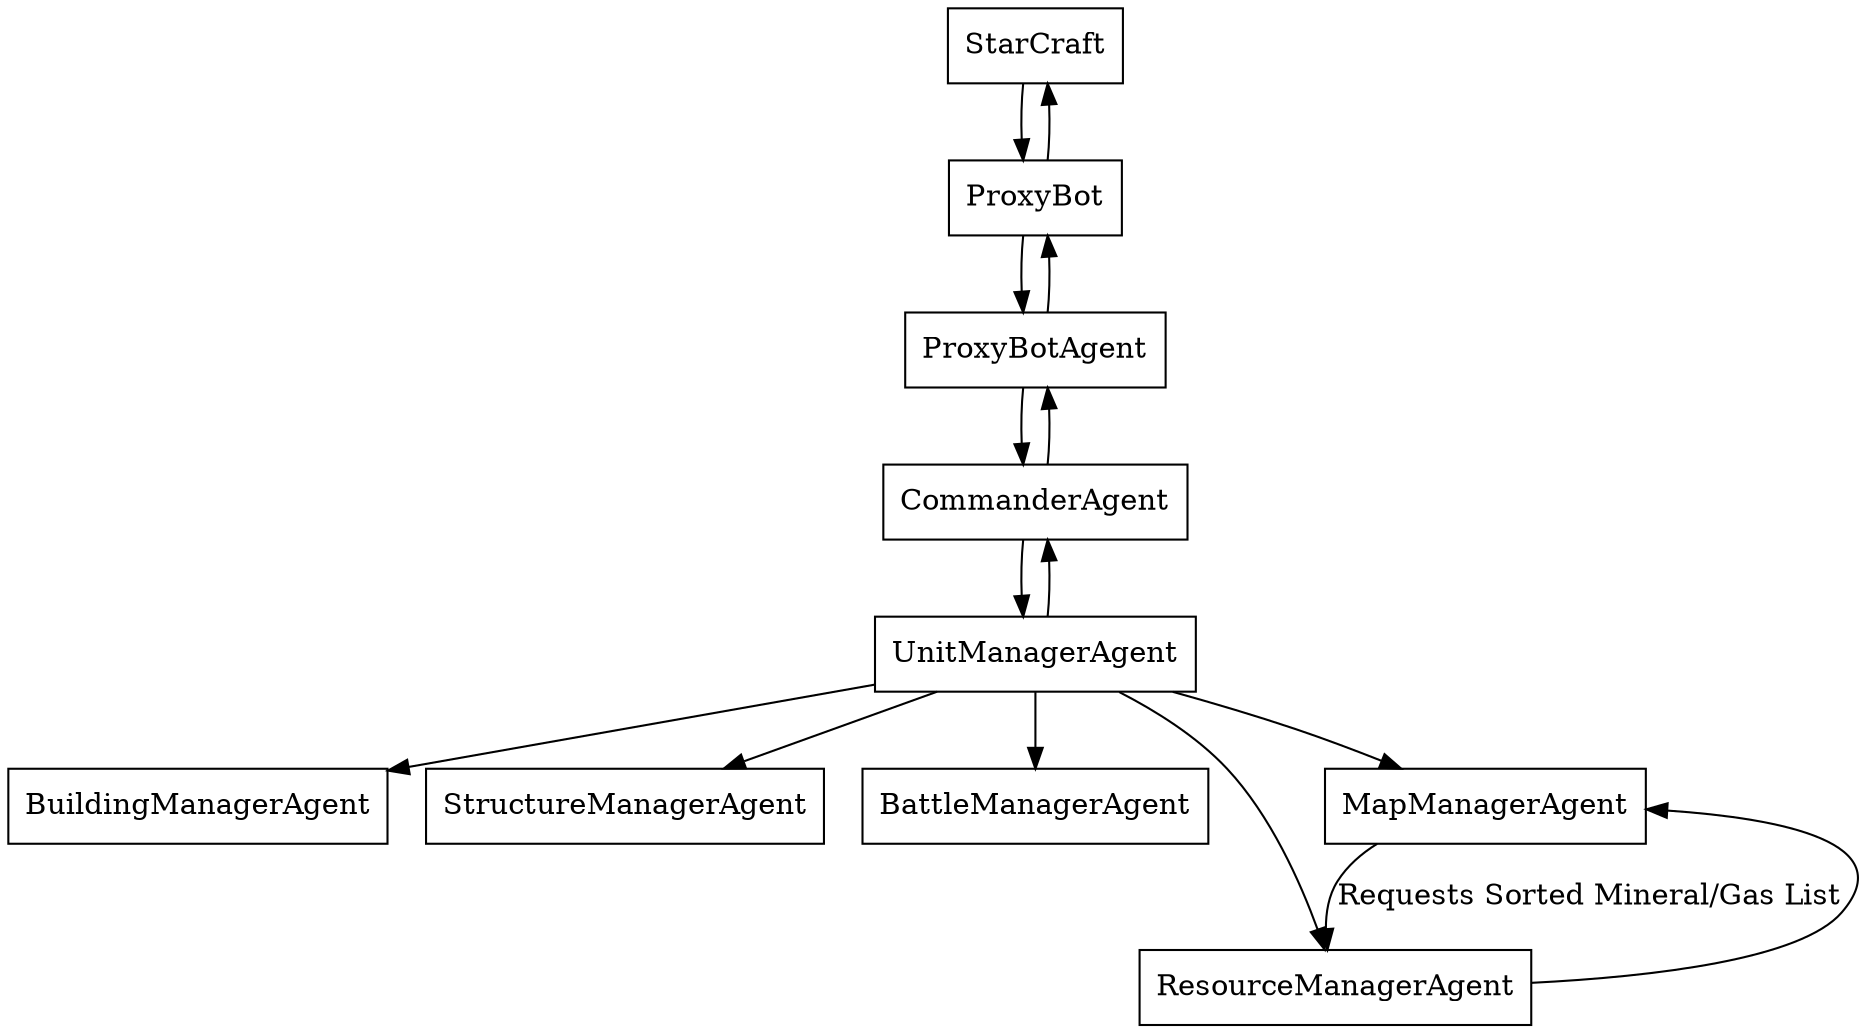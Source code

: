 
digraph Overview {
  StarCraft[shape=box];
  ProxyBot[shape=box]; 
  ProxyBotAgent[shape=box];
  CommanderAgent[shape=box];
  BuildingManagerAgent[shape=box];
  UnitManagerAgent[shape=box];
  StructureManagerAgent[shape=box];
  BattleManagerAgent[shape=box];
  ResourceManagerAgent[shape=box];
  MapManagerAgent[shape=box];

  StarCraft -> ProxyBot;
  ProxyBot -> StarCraft;
  ProxyBotAgent -> ProxyBot;
  ProxyBot -> ProxyBotAgent;
  ProxyBotAgent -> CommanderAgent;
  CommanderAgent -> ProxyBotAgent;
  UnitManagerAgent -> CommanderAgent;
  CommanderAgent -> UnitManagerAgent;
  UnitManagerAgent -> BuildingManagerAgent;
  UnitManagerAgent -> StructureManagerAgent;
  UnitManagerAgent -> BattleManagerAgent;
  UnitManagerAgent -> ResourceManagerAgent;
  UnitManagerAgent -> MapManagerAgent;
  subgraph FIPAmapm2resm {
    MapManagerAgent -> ResourceManagerAgent[label="Requests Sorted Mineral/Gas List"];
    ResourceManagerAgent -> MapManagerAgent;
  }
  
}



